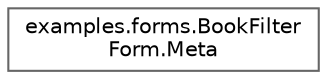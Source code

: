 digraph "Graphical Class Hierarchy"
{
 // LATEX_PDF_SIZE
  bgcolor="transparent";
  edge [fontname=Helvetica,fontsize=10,labelfontname=Helvetica,labelfontsize=10];
  node [fontname=Helvetica,fontsize=10,shape=box,height=0.2,width=0.4];
  rankdir="LR";
  Node0 [id="Node000000",label="examples.forms.BookFilter\lForm.Meta",height=0.2,width=0.4,color="grey40", fillcolor="white", style="filled",URL="$classexamples_1_1forms_1_1_book_filter_form_1_1_meta.html",tooltip=" "];
}
